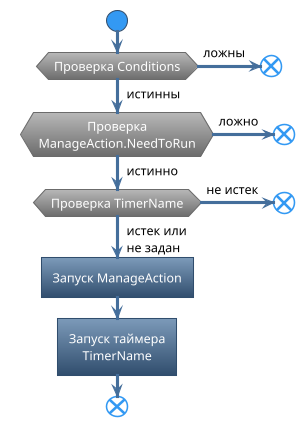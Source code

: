 @startuml "SpecializedUCCAction-RU"
!theme spacelab
skinparam DefaultTextAlignment center

start
if (Проверка Conditions) then (<color:black>истинны)
    if(Проверка\nManageAction.NeedToRun) then (<color:black>истинно)
        if(Проверка TimerName) then (<color:black>истек или\n<color:black>не задан)
            ' if(Проверка\nCustomConditions) then (<color:black>истинны)
                :Запуск ManageAction]
                :Запуск таймера\nTimerName]
                end
            ' else  (<color:black>ложны)
            '     end
            ' endif
        else  (<color:black>не истек)
            end
        endif
    else  (<color:black>ложно)
        end
    endif
else (<color:black>ложны)
    end
endif

@enduml